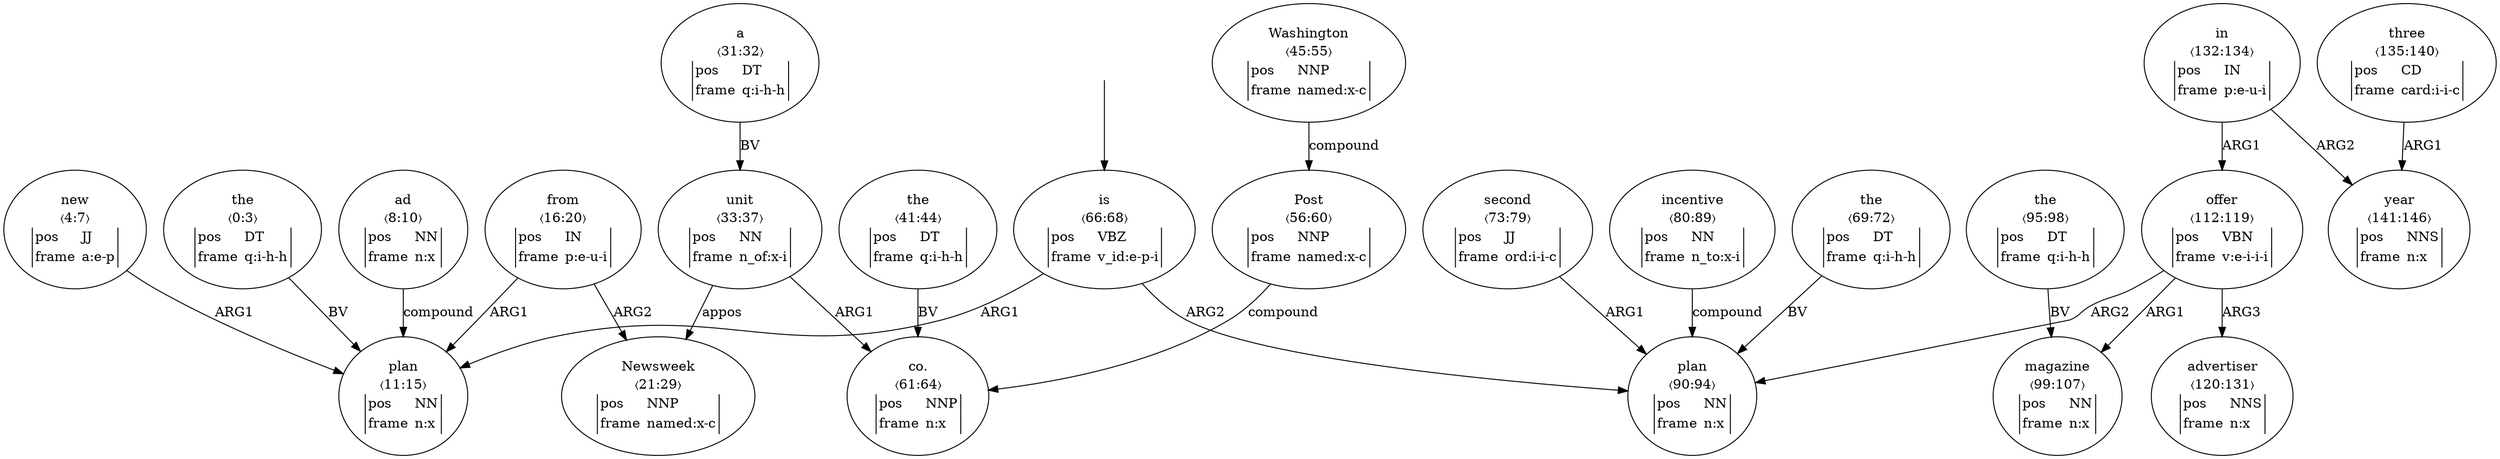 digraph "20012002" {
  top [ style=invis ];
  top -> 15;
  0 [ label=<<table align="center" border="0" cellspacing="0"><tr><td colspan="2">the</td></tr><tr><td colspan="2">〈0:3〉</td></tr><tr><td sides="l" border="1" align="left">pos</td><td sides="r" border="1" align="left">DT</td></tr><tr><td sides="l" border="1" align="left">frame</td><td sides="r" border="1" align="left">q:i-h-h</td></tr></table>> ];
  1 [ label=<<table align="center" border="0" cellspacing="0"><tr><td colspan="2">new</td></tr><tr><td colspan="2">〈4:7〉</td></tr><tr><td sides="l" border="1" align="left">pos</td><td sides="r" border="1" align="left">JJ</td></tr><tr><td sides="l" border="1" align="left">frame</td><td sides="r" border="1" align="left">a:e-p</td></tr></table>> ];
  2 [ label=<<table align="center" border="0" cellspacing="0"><tr><td colspan="2">ad</td></tr><tr><td colspan="2">〈8:10〉</td></tr><tr><td sides="l" border="1" align="left">pos</td><td sides="r" border="1" align="left">NN</td></tr><tr><td sides="l" border="1" align="left">frame</td><td sides="r" border="1" align="left">n:x</td></tr></table>> ];
  3 [ label=<<table align="center" border="0" cellspacing="0"><tr><td colspan="2">plan</td></tr><tr><td colspan="2">〈11:15〉</td></tr><tr><td sides="l" border="1" align="left">pos</td><td sides="r" border="1" align="left">NN</td></tr><tr><td sides="l" border="1" align="left">frame</td><td sides="r" border="1" align="left">n:x</td></tr></table>> ];
  4 [ label=<<table align="center" border="0" cellspacing="0"><tr><td colspan="2">from</td></tr><tr><td colspan="2">〈16:20〉</td></tr><tr><td sides="l" border="1" align="left">pos</td><td sides="r" border="1" align="left">IN</td></tr><tr><td sides="l" border="1" align="left">frame</td><td sides="r" border="1" align="left">p:e-u-i</td></tr></table>> ];
  5 [ label=<<table align="center" border="0" cellspacing="0"><tr><td colspan="2">Newsweek</td></tr><tr><td colspan="2">〈21:29〉</td></tr><tr><td sides="l" border="1" align="left">pos</td><td sides="r" border="1" align="left">NNP</td></tr><tr><td sides="l" border="1" align="left">frame</td><td sides="r" border="1" align="left">named:x-c</td></tr></table>> ];
  7 [ label=<<table align="center" border="0" cellspacing="0"><tr><td colspan="2">a</td></tr><tr><td colspan="2">〈31:32〉</td></tr><tr><td sides="l" border="1" align="left">pos</td><td sides="r" border="1" align="left">DT</td></tr><tr><td sides="l" border="1" align="left">frame</td><td sides="r" border="1" align="left">q:i-h-h</td></tr></table>> ];
  8 [ label=<<table align="center" border="0" cellspacing="0"><tr><td colspan="2">unit</td></tr><tr><td colspan="2">〈33:37〉</td></tr><tr><td sides="l" border="1" align="left">pos</td><td sides="r" border="1" align="left">NN</td></tr><tr><td sides="l" border="1" align="left">frame</td><td sides="r" border="1" align="left">n_of:x-i</td></tr></table>> ];
  10 [ label=<<table align="center" border="0" cellspacing="0"><tr><td colspan="2">the</td></tr><tr><td colspan="2">〈41:44〉</td></tr><tr><td sides="l" border="1" align="left">pos</td><td sides="r" border="1" align="left">DT</td></tr><tr><td sides="l" border="1" align="left">frame</td><td sides="r" border="1" align="left">q:i-h-h</td></tr></table>> ];
  11 [ label=<<table align="center" border="0" cellspacing="0"><tr><td colspan="2">Washington</td></tr><tr><td colspan="2">〈45:55〉</td></tr><tr><td sides="l" border="1" align="left">pos</td><td sides="r" border="1" align="left">NNP</td></tr><tr><td sides="l" border="1" align="left">frame</td><td sides="r" border="1" align="left">named:x-c</td></tr></table>> ];
  12 [ label=<<table align="center" border="0" cellspacing="0"><tr><td colspan="2">Post</td></tr><tr><td colspan="2">〈56:60〉</td></tr><tr><td sides="l" border="1" align="left">pos</td><td sides="r" border="1" align="left">NNP</td></tr><tr><td sides="l" border="1" align="left">frame</td><td sides="r" border="1" align="left">named:x-c</td></tr></table>> ];
  13 [ label=<<table align="center" border="0" cellspacing="0"><tr><td colspan="2">co.</td></tr><tr><td colspan="2">〈61:64〉</td></tr><tr><td sides="l" border="1" align="left">pos</td><td sides="r" border="1" align="left">NNP</td></tr><tr><td sides="l" border="1" align="left">frame</td><td sides="r" border="1" align="left">n:x</td></tr></table>> ];
  15 [ label=<<table align="center" border="0" cellspacing="0"><tr><td colspan="2">is</td></tr><tr><td colspan="2">〈66:68〉</td></tr><tr><td sides="l" border="1" align="left">pos</td><td sides="r" border="1" align="left">VBZ</td></tr><tr><td sides="l" border="1" align="left">frame</td><td sides="r" border="1" align="left">v_id:e-p-i</td></tr></table>> ];
  16 [ label=<<table align="center" border="0" cellspacing="0"><tr><td colspan="2">the</td></tr><tr><td colspan="2">〈69:72〉</td></tr><tr><td sides="l" border="1" align="left">pos</td><td sides="r" border="1" align="left">DT</td></tr><tr><td sides="l" border="1" align="left">frame</td><td sides="r" border="1" align="left">q:i-h-h</td></tr></table>> ];
  17 [ label=<<table align="center" border="0" cellspacing="0"><tr><td colspan="2">second</td></tr><tr><td colspan="2">〈73:79〉</td></tr><tr><td sides="l" border="1" align="left">pos</td><td sides="r" border="1" align="left">JJ</td></tr><tr><td sides="l" border="1" align="left">frame</td><td sides="r" border="1" align="left">ord:i-i-c</td></tr></table>> ];
  18 [ label=<<table align="center" border="0" cellspacing="0"><tr><td colspan="2">incentive</td></tr><tr><td colspan="2">〈80:89〉</td></tr><tr><td sides="l" border="1" align="left">pos</td><td sides="r" border="1" align="left">NN</td></tr><tr><td sides="l" border="1" align="left">frame</td><td sides="r" border="1" align="left">n_to:x-i</td></tr></table>> ];
  19 [ label=<<table align="center" border="0" cellspacing="0"><tr><td colspan="2">plan</td></tr><tr><td colspan="2">〈90:94〉</td></tr><tr><td sides="l" border="1" align="left">pos</td><td sides="r" border="1" align="left">NN</td></tr><tr><td sides="l" border="1" align="left">frame</td><td sides="r" border="1" align="left">n:x</td></tr></table>> ];
  20 [ label=<<table align="center" border="0" cellspacing="0"><tr><td colspan="2">the</td></tr><tr><td colspan="2">〈95:98〉</td></tr><tr><td sides="l" border="1" align="left">pos</td><td sides="r" border="1" align="left">DT</td></tr><tr><td sides="l" border="1" align="left">frame</td><td sides="r" border="1" align="left">q:i-h-h</td></tr></table>> ];
  21 [ label=<<table align="center" border="0" cellspacing="0"><tr><td colspan="2">magazine</td></tr><tr><td colspan="2">〈99:107〉</td></tr><tr><td sides="l" border="1" align="left">pos</td><td sides="r" border="1" align="left">NN</td></tr><tr><td sides="l" border="1" align="left">frame</td><td sides="r" border="1" align="left">n:x</td></tr></table>> ];
  23 [ label=<<table align="center" border="0" cellspacing="0"><tr><td colspan="2">offer</td></tr><tr><td colspan="2">〈112:119〉</td></tr><tr><td sides="l" border="1" align="left">pos</td><td sides="r" border="1" align="left">VBN</td></tr><tr><td sides="l" border="1" align="left">frame</td><td sides="r" border="1" align="left">v:e-i-i-i</td></tr></table>> ];
  24 [ label=<<table align="center" border="0" cellspacing="0"><tr><td colspan="2">advertiser</td></tr><tr><td colspan="2">〈120:131〉</td></tr><tr><td sides="l" border="1" align="left">pos</td><td sides="r" border="1" align="left">NNS</td></tr><tr><td sides="l" border="1" align="left">frame</td><td sides="r" border="1" align="left">n:x</td></tr></table>> ];
  25 [ label=<<table align="center" border="0" cellspacing="0"><tr><td colspan="2">in</td></tr><tr><td colspan="2">〈132:134〉</td></tr><tr><td sides="l" border="1" align="left">pos</td><td sides="r" border="1" align="left">IN</td></tr><tr><td sides="l" border="1" align="left">frame</td><td sides="r" border="1" align="left">p:e-u-i</td></tr></table>> ];
  26 [ label=<<table align="center" border="0" cellspacing="0"><tr><td colspan="2">three</td></tr><tr><td colspan="2">〈135:140〉</td></tr><tr><td sides="l" border="1" align="left">pos</td><td sides="r" border="1" align="left">CD</td></tr><tr><td sides="l" border="1" align="left">frame</td><td sides="r" border="1" align="left">card:i-i-c</td></tr></table>> ];
  27 [ label=<<table align="center" border="0" cellspacing="0"><tr><td colspan="2">year</td></tr><tr><td colspan="2">〈141:146〉</td></tr><tr><td sides="l" border="1" align="left">pos</td><td sides="r" border="1" align="left">NNS</td></tr><tr><td sides="l" border="1" align="left">frame</td><td sides="r" border="1" align="left">n:x</td></tr></table>> ];
  8 -> 5 [ label="appos" ];
  10 -> 13 [ label="BV" ];
  18 -> 19 [ label="compound" ];
  12 -> 13 [ label="compound" ];
  4 -> 5 [ label="ARG2" ];
  20 -> 21 [ label="BV" ];
  23 -> 19 [ label="ARG2" ];
  23 -> 24 [ label="ARG3" ];
  2 -> 3 [ label="compound" ];
  4 -> 3 [ label="ARG1" ];
  11 -> 12 [ label="compound" ];
  25 -> 27 [ label="ARG2" ];
  26 -> 27 [ label="ARG1" ];
  8 -> 13 [ label="ARG1" ];
  25 -> 23 [ label="ARG1" ];
  15 -> 19 [ label="ARG2" ];
  15 -> 3 [ label="ARG1" ];
  0 -> 3 [ label="BV" ];
  17 -> 19 [ label="ARG1" ];
  23 -> 21 [ label="ARG1" ];
  16 -> 19 [ label="BV" ];
  1 -> 3 [ label="ARG1" ];
  7 -> 8 [ label="BV" ];
}

